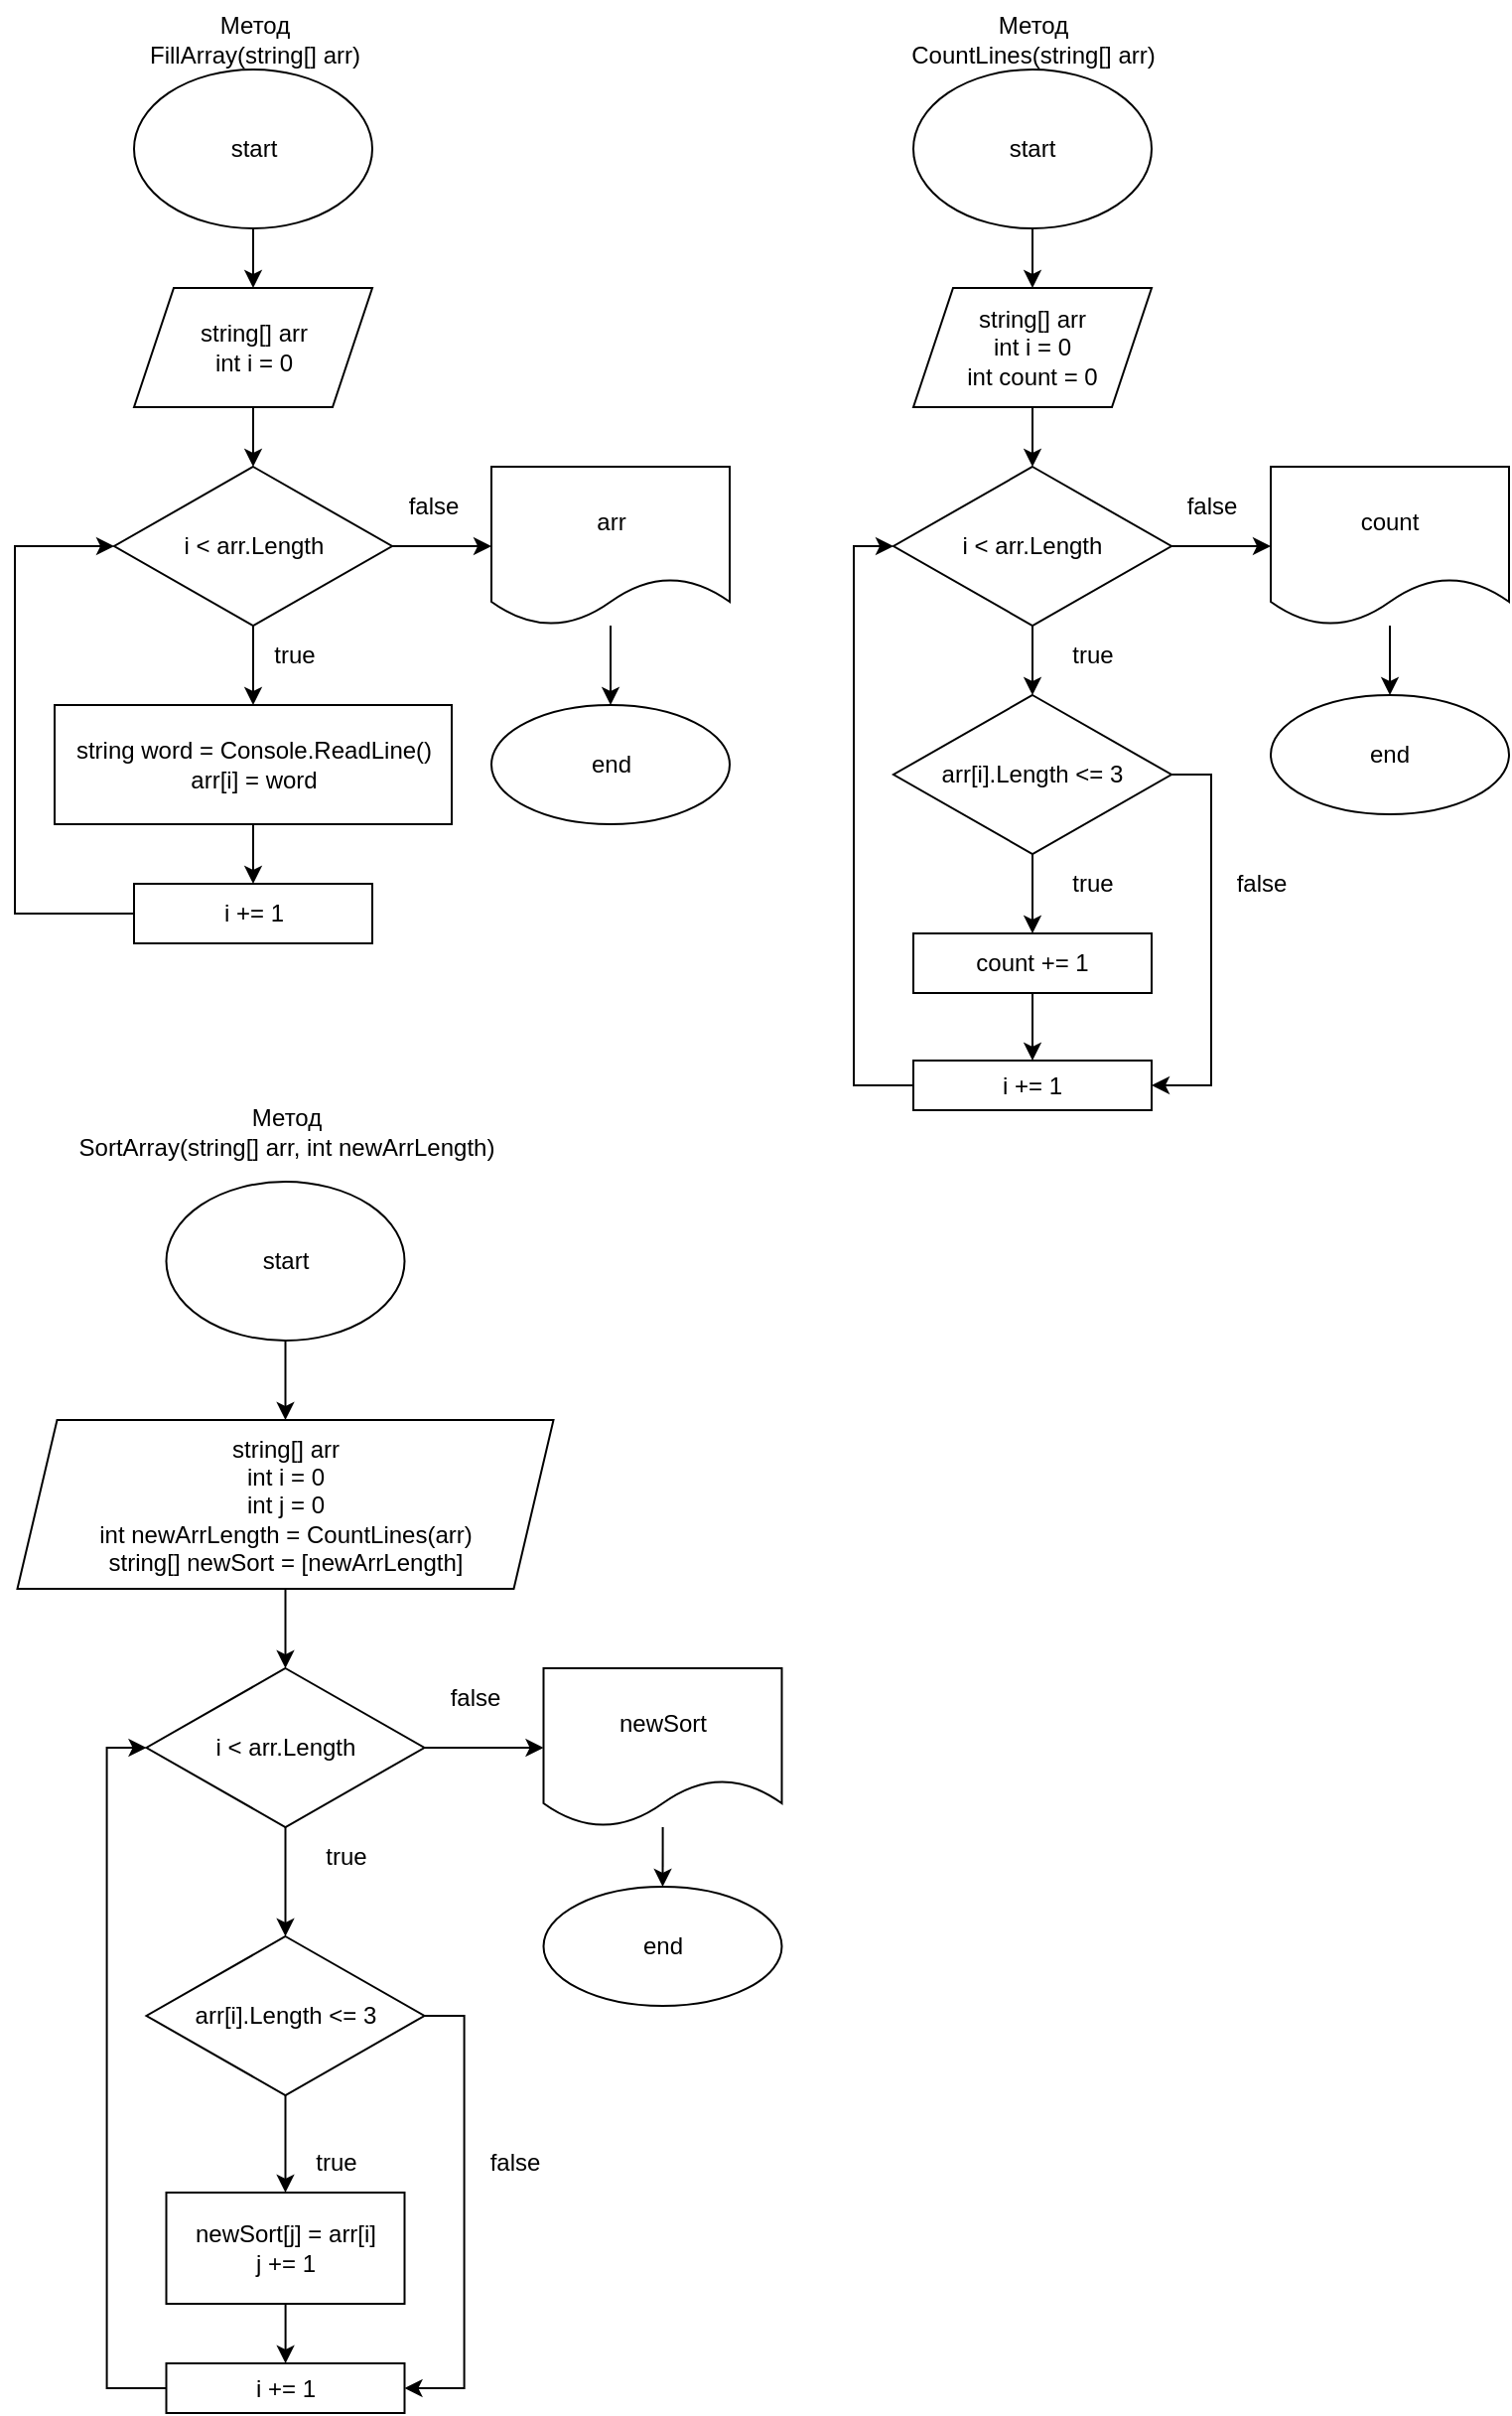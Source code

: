 <mxfile version="20.5.3" type="device"><diagram id="DnoziSZ5uYzfC9u1apX2" name="Страница 1"><mxGraphModel dx="1017" dy="953" grid="1" gridSize="10" guides="1" tooltips="1" connect="1" arrows="1" fold="1" page="1" pageScale="1" pageWidth="827" pageHeight="1169" math="0" shadow="0"><root><mxCell id="0"/><mxCell id="1" parent="0"/><mxCell id="ozWLZkA6AP1JJPaKQzki-16" value="" style="edgeStyle=orthogonalEdgeStyle;rounded=0;orthogonalLoop=1;jettySize=auto;html=1;" edge="1" parent="1" source="ozWLZkA6AP1JJPaKQzki-13" target="ozWLZkA6AP1JJPaKQzki-15"><mxGeometry relative="1" as="geometry"/></mxCell><mxCell id="ozWLZkA6AP1JJPaKQzki-13" value="start" style="ellipse;whiteSpace=wrap;html=1;strokeColor=#000000;fillColor=none;" vertex="1" parent="1"><mxGeometry x="67.5" y="50" width="120" height="80" as="geometry"/></mxCell><mxCell id="ozWLZkA6AP1JJPaKQzki-14" value="Метод&lt;br&gt;FillArray(&lt;span style=&quot;&quot;&gt;string[] arr&lt;/span&gt;)" style="text;html=1;align=center;verticalAlign=middle;resizable=0;points=[];autosize=1;strokeColor=none;fillColor=none;" vertex="1" parent="1"><mxGeometry x="62.5" y="15" width="130" height="40" as="geometry"/></mxCell><mxCell id="ozWLZkA6AP1JJPaKQzki-20" value="" style="edgeStyle=orthogonalEdgeStyle;rounded=0;orthogonalLoop=1;jettySize=auto;html=1;" edge="1" parent="1" source="ozWLZkA6AP1JJPaKQzki-15" target="ozWLZkA6AP1JJPaKQzki-19"><mxGeometry relative="1" as="geometry"/></mxCell><mxCell id="ozWLZkA6AP1JJPaKQzki-15" value="&lt;span style=&quot;&quot;&gt;string[] arr&lt;/span&gt;&lt;br&gt;int i = 0" style="shape=parallelogram;perimeter=parallelogramPerimeter;whiteSpace=wrap;html=1;fixedSize=1;fillColor=none;strokeColor=#000000;" vertex="1" parent="1"><mxGeometry x="67.5" y="160" width="120" height="60" as="geometry"/></mxCell><mxCell id="ozWLZkA6AP1JJPaKQzki-22" value="" style="edgeStyle=orthogonalEdgeStyle;rounded=0;orthogonalLoop=1;jettySize=auto;html=1;" edge="1" parent="1" source="ozWLZkA6AP1JJPaKQzki-19" target="ozWLZkA6AP1JJPaKQzki-21"><mxGeometry relative="1" as="geometry"/></mxCell><mxCell id="ozWLZkA6AP1JJPaKQzki-28" value="" style="edgeStyle=orthogonalEdgeStyle;rounded=0;orthogonalLoop=1;jettySize=auto;html=1;" edge="1" parent="1" source="ozWLZkA6AP1JJPaKQzki-19" target="ozWLZkA6AP1JJPaKQzki-27"><mxGeometry relative="1" as="geometry"/></mxCell><mxCell id="ozWLZkA6AP1JJPaKQzki-19" value="i &amp;lt; arr.Length" style="rhombus;whiteSpace=wrap;html=1;fillColor=none;strokeColor=#000000;" vertex="1" parent="1"><mxGeometry x="57.5" y="250" width="140" height="80" as="geometry"/></mxCell><mxCell id="ozWLZkA6AP1JJPaKQzki-24" style="edgeStyle=orthogonalEdgeStyle;rounded=0;orthogonalLoop=1;jettySize=auto;html=1;exitX=0;exitY=0.5;exitDx=0;exitDy=0;entryX=0;entryY=0.5;entryDx=0;entryDy=0;" edge="1" parent="1" source="ozWLZkA6AP1JJPaKQzki-86" target="ozWLZkA6AP1JJPaKQzki-19"><mxGeometry relative="1" as="geometry"><Array as="points"><mxPoint x="7.5" y="475"/><mxPoint x="7.5" y="290"/></Array></mxGeometry></mxCell><mxCell id="ozWLZkA6AP1JJPaKQzki-87" value="" style="edgeStyle=orthogonalEdgeStyle;rounded=0;orthogonalLoop=1;jettySize=auto;html=1;" edge="1" parent="1" source="ozWLZkA6AP1JJPaKQzki-21" target="ozWLZkA6AP1JJPaKQzki-86"><mxGeometry relative="1" as="geometry"/></mxCell><mxCell id="ozWLZkA6AP1JJPaKQzki-21" value="string word = Console.ReadLine()&lt;br&gt;arr[i] = word&lt;br&gt;" style="whiteSpace=wrap;html=1;fillColor=none;strokeColor=#000000;" vertex="1" parent="1"><mxGeometry x="27.5" y="370" width="200" height="60" as="geometry"/></mxCell><mxCell id="ozWLZkA6AP1JJPaKQzki-23" value="true" style="text;html=1;align=center;verticalAlign=middle;resizable=0;points=[];autosize=1;strokeColor=none;fillColor=none;" vertex="1" parent="1"><mxGeometry x="127.5" y="330" width="40" height="30" as="geometry"/></mxCell><mxCell id="ozWLZkA6AP1JJPaKQzki-47" value="" style="edgeStyle=orthogonalEdgeStyle;rounded=0;orthogonalLoop=1;jettySize=auto;html=1;" edge="1" parent="1" source="ozWLZkA6AP1JJPaKQzki-27" target="ozWLZkA6AP1JJPaKQzki-46"><mxGeometry relative="1" as="geometry"/></mxCell><mxCell id="ozWLZkA6AP1JJPaKQzki-27" value="&lt;span style=&quot;&quot;&gt;arr&lt;/span&gt;" style="shape=document;whiteSpace=wrap;html=1;boundedLbl=1;fillColor=none;strokeColor=#000000;" vertex="1" parent="1"><mxGeometry x="247.5" y="250" width="120" height="80" as="geometry"/></mxCell><mxCell id="ozWLZkA6AP1JJPaKQzki-29" value="false" style="text;html=1;align=center;verticalAlign=middle;resizable=0;points=[];autosize=1;strokeColor=none;fillColor=none;" vertex="1" parent="1"><mxGeometry x="192.5" y="255" width="50" height="30" as="geometry"/></mxCell><mxCell id="ozWLZkA6AP1JJPaKQzki-33" value="Метод&lt;br&gt;CountLines(string[] arr)" style="text;html=1;align=center;verticalAlign=middle;resizable=0;points=[];autosize=1;strokeColor=none;fillColor=none;" vertex="1" parent="1"><mxGeometry x="445" y="15" width="150" height="40" as="geometry"/></mxCell><mxCell id="ozWLZkA6AP1JJPaKQzki-34" value="" style="edgeStyle=orthogonalEdgeStyle;rounded=0;orthogonalLoop=1;jettySize=auto;html=1;" edge="1" parent="1" source="ozWLZkA6AP1JJPaKQzki-35" target="ozWLZkA6AP1JJPaKQzki-37"><mxGeometry relative="1" as="geometry"/></mxCell><mxCell id="ozWLZkA6AP1JJPaKQzki-35" value="start" style="ellipse;whiteSpace=wrap;html=1;strokeColor=#000000;fillColor=none;" vertex="1" parent="1"><mxGeometry x="460" y="50" width="120" height="80" as="geometry"/></mxCell><mxCell id="ozWLZkA6AP1JJPaKQzki-36" value="" style="edgeStyle=orthogonalEdgeStyle;rounded=0;orthogonalLoop=1;jettySize=auto;html=1;" edge="1" parent="1" source="ozWLZkA6AP1JJPaKQzki-37" target="ozWLZkA6AP1JJPaKQzki-40"><mxGeometry relative="1" as="geometry"/></mxCell><mxCell id="ozWLZkA6AP1JJPaKQzki-37" value="&lt;span style=&quot;&quot;&gt;string[] arr&lt;/span&gt;&lt;br&gt;int i = 0&lt;br&gt;int count = 0" style="shape=parallelogram;perimeter=parallelogramPerimeter;whiteSpace=wrap;html=1;fixedSize=1;fillColor=none;strokeColor=#000000;" vertex="1" parent="1"><mxGeometry x="460" y="160" width="120" height="60" as="geometry"/></mxCell><mxCell id="ozWLZkA6AP1JJPaKQzki-39" value="" style="edgeStyle=orthogonalEdgeStyle;rounded=0;orthogonalLoop=1;jettySize=auto;html=1;" edge="1" parent="1" source="ozWLZkA6AP1JJPaKQzki-40" target="ozWLZkA6AP1JJPaKQzki-44"><mxGeometry relative="1" as="geometry"/></mxCell><mxCell id="ozWLZkA6AP1JJPaKQzki-49" value="" style="edgeStyle=orthogonalEdgeStyle;rounded=0;orthogonalLoop=1;jettySize=auto;html=1;" edge="1" parent="1" source="ozWLZkA6AP1JJPaKQzki-40" target="ozWLZkA6AP1JJPaKQzki-48"><mxGeometry relative="1" as="geometry"/></mxCell><mxCell id="ozWLZkA6AP1JJPaKQzki-40" value="i &amp;lt; arr.Length" style="rhombus;whiteSpace=wrap;html=1;fillColor=none;strokeColor=#000000;" vertex="1" parent="1"><mxGeometry x="450" y="250" width="140" height="80" as="geometry"/></mxCell><mxCell id="ozWLZkA6AP1JJPaKQzki-43" value="true" style="text;html=1;align=center;verticalAlign=middle;resizable=0;points=[];autosize=1;strokeColor=none;fillColor=none;" vertex="1" parent="1"><mxGeometry x="530" y="330" width="40" height="30" as="geometry"/></mxCell><mxCell id="ozWLZkA6AP1JJPaKQzki-63" value="" style="edgeStyle=orthogonalEdgeStyle;rounded=0;orthogonalLoop=1;jettySize=auto;html=1;" edge="1" parent="1" source="ozWLZkA6AP1JJPaKQzki-44" target="ozWLZkA6AP1JJPaKQzki-62"><mxGeometry relative="1" as="geometry"/></mxCell><mxCell id="ozWLZkA6AP1JJPaKQzki-44" value="count" style="shape=document;whiteSpace=wrap;html=1;boundedLbl=1;fillColor=none;strokeColor=#000000;" vertex="1" parent="1"><mxGeometry x="640" y="250" width="120" height="80" as="geometry"/></mxCell><mxCell id="ozWLZkA6AP1JJPaKQzki-45" value="false" style="text;html=1;align=center;verticalAlign=middle;resizable=0;points=[];autosize=1;strokeColor=none;fillColor=none;" vertex="1" parent="1"><mxGeometry x="585" y="255" width="50" height="30" as="geometry"/></mxCell><mxCell id="ozWLZkA6AP1JJPaKQzki-46" value="end" style="ellipse;whiteSpace=wrap;html=1;fillColor=none;strokeColor=#000000;" vertex="1" parent="1"><mxGeometry x="247.5" y="370" width="120" height="60" as="geometry"/></mxCell><mxCell id="ozWLZkA6AP1JJPaKQzki-51" value="" style="edgeStyle=orthogonalEdgeStyle;rounded=0;orthogonalLoop=1;jettySize=auto;html=1;" edge="1" parent="1" source="ozWLZkA6AP1JJPaKQzki-48" target="ozWLZkA6AP1JJPaKQzki-50"><mxGeometry relative="1" as="geometry"/></mxCell><mxCell id="ozWLZkA6AP1JJPaKQzki-59" style="edgeStyle=orthogonalEdgeStyle;rounded=0;orthogonalLoop=1;jettySize=auto;html=1;exitX=1;exitY=0.5;exitDx=0;exitDy=0;entryX=1;entryY=0.5;entryDx=0;entryDy=0;" edge="1" parent="1" source="ozWLZkA6AP1JJPaKQzki-48" target="ozWLZkA6AP1JJPaKQzki-55"><mxGeometry relative="1" as="geometry"/></mxCell><mxCell id="ozWLZkA6AP1JJPaKQzki-48" value="arr[i].Length &amp;lt;= 3" style="rhombus;whiteSpace=wrap;html=1;fillColor=none;strokeColor=#000000;" vertex="1" parent="1"><mxGeometry x="450" y="365" width="140" height="80" as="geometry"/></mxCell><mxCell id="ozWLZkA6AP1JJPaKQzki-56" value="" style="edgeStyle=orthogonalEdgeStyle;rounded=0;orthogonalLoop=1;jettySize=auto;html=1;" edge="1" parent="1" source="ozWLZkA6AP1JJPaKQzki-50" target="ozWLZkA6AP1JJPaKQzki-55"><mxGeometry relative="1" as="geometry"/></mxCell><mxCell id="ozWLZkA6AP1JJPaKQzki-50" value="count += 1" style="whiteSpace=wrap;html=1;fillColor=none;strokeColor=#000000;" vertex="1" parent="1"><mxGeometry x="460" y="485" width="120" height="30" as="geometry"/></mxCell><mxCell id="ozWLZkA6AP1JJPaKQzki-52" value="true" style="text;html=1;align=center;verticalAlign=middle;resizable=0;points=[];autosize=1;strokeColor=none;fillColor=none;" vertex="1" parent="1"><mxGeometry x="530" y="445" width="40" height="30" as="geometry"/></mxCell><mxCell id="ozWLZkA6AP1JJPaKQzki-60" style="edgeStyle=orthogonalEdgeStyle;rounded=0;orthogonalLoop=1;jettySize=auto;html=1;entryX=0;entryY=0.5;entryDx=0;entryDy=0;exitX=0;exitY=0.5;exitDx=0;exitDy=0;" edge="1" parent="1" source="ozWLZkA6AP1JJPaKQzki-55" target="ozWLZkA6AP1JJPaKQzki-40"><mxGeometry relative="1" as="geometry"/></mxCell><mxCell id="ozWLZkA6AP1JJPaKQzki-55" value="i += 1" style="whiteSpace=wrap;html=1;fillColor=none;strokeColor=#000000;" vertex="1" parent="1"><mxGeometry x="460" y="549" width="120" height="25" as="geometry"/></mxCell><mxCell id="ozWLZkA6AP1JJPaKQzki-61" value="false" style="text;html=1;align=center;verticalAlign=middle;resizable=0;points=[];autosize=1;strokeColor=none;fillColor=none;" vertex="1" parent="1"><mxGeometry x="610" y="445" width="50" height="30" as="geometry"/></mxCell><mxCell id="ozWLZkA6AP1JJPaKQzki-62" value="end" style="ellipse;whiteSpace=wrap;html=1;fillColor=none;strokeColor=#000000;" vertex="1" parent="1"><mxGeometry x="640" y="365" width="120" height="60" as="geometry"/></mxCell><mxCell id="ozWLZkA6AP1JJPaKQzki-64" value="Метод&lt;br&gt;SortArray(string[] arr, int newArrLength)" style="text;html=1;align=center;verticalAlign=middle;resizable=0;points=[];autosize=1;strokeColor=none;fillColor=none;" vertex="1" parent="1"><mxGeometry x="28.75" y="565" width="230" height="40" as="geometry"/></mxCell><mxCell id="ozWLZkA6AP1JJPaKQzki-88" value="" style="edgeStyle=orthogonalEdgeStyle;rounded=0;orthogonalLoop=1;jettySize=auto;html=1;" edge="1" parent="1" source="ozWLZkA6AP1JJPaKQzki-66" target="ozWLZkA6AP1JJPaKQzki-68"><mxGeometry relative="1" as="geometry"/></mxCell><mxCell id="ozWLZkA6AP1JJPaKQzki-66" value="start" style="ellipse;whiteSpace=wrap;html=1;strokeColor=#000000;fillColor=none;" vertex="1" parent="1"><mxGeometry x="83.75" y="610" width="120" height="80" as="geometry"/></mxCell><mxCell id="ozWLZkA6AP1JJPaKQzki-89" value="" style="edgeStyle=orthogonalEdgeStyle;rounded=0;orthogonalLoop=1;jettySize=auto;html=1;" edge="1" parent="1" source="ozWLZkA6AP1JJPaKQzki-68" target="ozWLZkA6AP1JJPaKQzki-71"><mxGeometry relative="1" as="geometry"/></mxCell><mxCell id="ozWLZkA6AP1JJPaKQzki-68" value="&lt;span style=&quot;&quot;&gt;string[] arr&lt;/span&gt;&lt;br&gt;int i = 0&lt;br&gt;int j = 0&lt;br&gt;&lt;span style=&quot;&quot;&gt;int newArrLength =&amp;nbsp;&lt;/span&gt;&lt;span style=&quot;&quot;&gt;CountLines(arr)&lt;/span&gt;&lt;span style=&quot;&quot;&gt;&lt;br&gt;string[] newSort = [&lt;/span&gt;newArrLength&lt;span style=&quot;&quot;&gt;]&lt;br&gt;&lt;/span&gt;" style="shape=parallelogram;perimeter=parallelogramPerimeter;whiteSpace=wrap;html=1;fixedSize=1;fillColor=none;strokeColor=#000000;" vertex="1" parent="1"><mxGeometry x="8.75" y="730" width="270" height="85" as="geometry"/></mxCell><mxCell id="ozWLZkA6AP1JJPaKQzki-69" value="" style="edgeStyle=orthogonalEdgeStyle;rounded=0;orthogonalLoop=1;jettySize=auto;html=1;" edge="1" parent="1" source="ozWLZkA6AP1JJPaKQzki-71" target="ozWLZkA6AP1JJPaKQzki-74"><mxGeometry relative="1" as="geometry"/></mxCell><mxCell id="ozWLZkA6AP1JJPaKQzki-70" value="" style="edgeStyle=orthogonalEdgeStyle;rounded=0;orthogonalLoop=1;jettySize=auto;html=1;" edge="1" parent="1" source="ozWLZkA6AP1JJPaKQzki-71" target="ozWLZkA6AP1JJPaKQzki-78"><mxGeometry relative="1" as="geometry"/></mxCell><mxCell id="ozWLZkA6AP1JJPaKQzki-71" value="i &amp;lt; arr.Length" style="rhombus;whiteSpace=wrap;html=1;fillColor=none;strokeColor=#000000;" vertex="1" parent="1"><mxGeometry x="73.75" y="855" width="140" height="80" as="geometry"/></mxCell><mxCell id="ozWLZkA6AP1JJPaKQzki-72" value="true" style="text;html=1;align=center;verticalAlign=middle;resizable=0;points=[];autosize=1;strokeColor=none;fillColor=none;" vertex="1" parent="1"><mxGeometry x="153.75" y="935" width="40" height="30" as="geometry"/></mxCell><mxCell id="ozWLZkA6AP1JJPaKQzki-73" value="" style="edgeStyle=orthogonalEdgeStyle;rounded=0;orthogonalLoop=1;jettySize=auto;html=1;" edge="1" parent="1" source="ozWLZkA6AP1JJPaKQzki-74" target="ozWLZkA6AP1JJPaKQzki-85"><mxGeometry relative="1" as="geometry"/></mxCell><mxCell id="ozWLZkA6AP1JJPaKQzki-74" value="newSort" style="shape=document;whiteSpace=wrap;html=1;boundedLbl=1;fillColor=none;strokeColor=#000000;" vertex="1" parent="1"><mxGeometry x="273.75" y="855" width="120" height="80" as="geometry"/></mxCell><mxCell id="ozWLZkA6AP1JJPaKQzki-75" value="false" style="text;html=1;align=center;verticalAlign=middle;resizable=0;points=[];autosize=1;strokeColor=none;fillColor=none;" vertex="1" parent="1"><mxGeometry x="213.75" y="855" width="50" height="30" as="geometry"/></mxCell><mxCell id="ozWLZkA6AP1JJPaKQzki-76" value="" style="edgeStyle=orthogonalEdgeStyle;rounded=0;orthogonalLoop=1;jettySize=auto;html=1;" edge="1" parent="1" source="ozWLZkA6AP1JJPaKQzki-78" target="ozWLZkA6AP1JJPaKQzki-80"><mxGeometry relative="1" as="geometry"/></mxCell><mxCell id="ozWLZkA6AP1JJPaKQzki-77" style="edgeStyle=orthogonalEdgeStyle;rounded=0;orthogonalLoop=1;jettySize=auto;html=1;exitX=1;exitY=0.5;exitDx=0;exitDy=0;entryX=1;entryY=0.5;entryDx=0;entryDy=0;" edge="1" parent="1" source="ozWLZkA6AP1JJPaKQzki-78" target="ozWLZkA6AP1JJPaKQzki-83"><mxGeometry relative="1" as="geometry"/></mxCell><mxCell id="ozWLZkA6AP1JJPaKQzki-78" value="arr[i].Length &amp;lt;= 3" style="rhombus;whiteSpace=wrap;html=1;fillColor=none;strokeColor=#000000;" vertex="1" parent="1"><mxGeometry x="73.75" y="990" width="140" height="80" as="geometry"/></mxCell><mxCell id="ozWLZkA6AP1JJPaKQzki-79" value="" style="edgeStyle=orthogonalEdgeStyle;rounded=0;orthogonalLoop=1;jettySize=auto;html=1;" edge="1" parent="1" source="ozWLZkA6AP1JJPaKQzki-80" target="ozWLZkA6AP1JJPaKQzki-83"><mxGeometry relative="1" as="geometry"/></mxCell><mxCell id="ozWLZkA6AP1JJPaKQzki-80" value="newSort[j] = arr[i]&lt;br&gt;j += 1" style="whiteSpace=wrap;html=1;fillColor=none;strokeColor=#000000;" vertex="1" parent="1"><mxGeometry x="83.75" y="1119" width="120" height="56" as="geometry"/></mxCell><mxCell id="ozWLZkA6AP1JJPaKQzki-81" value="true" style="text;html=1;align=center;verticalAlign=middle;resizable=0;points=[];autosize=1;strokeColor=none;fillColor=none;" vertex="1" parent="1"><mxGeometry x="148.75" y="1089" width="40" height="30" as="geometry"/></mxCell><mxCell id="ozWLZkA6AP1JJPaKQzki-82" style="edgeStyle=orthogonalEdgeStyle;rounded=0;orthogonalLoop=1;jettySize=auto;html=1;entryX=0;entryY=0.5;entryDx=0;entryDy=0;exitX=0;exitY=0.5;exitDx=0;exitDy=0;" edge="1" parent="1" source="ozWLZkA6AP1JJPaKQzki-83" target="ozWLZkA6AP1JJPaKQzki-71"><mxGeometry relative="1" as="geometry"/></mxCell><mxCell id="ozWLZkA6AP1JJPaKQzki-83" value="i += 1" style="whiteSpace=wrap;html=1;fillColor=none;strokeColor=#000000;" vertex="1" parent="1"><mxGeometry x="83.75" y="1205" width="120" height="25" as="geometry"/></mxCell><mxCell id="ozWLZkA6AP1JJPaKQzki-84" value="false" style="text;html=1;align=center;verticalAlign=middle;resizable=0;points=[];autosize=1;strokeColor=none;fillColor=none;" vertex="1" parent="1"><mxGeometry x="233.75" y="1089" width="50" height="30" as="geometry"/></mxCell><mxCell id="ozWLZkA6AP1JJPaKQzki-85" value="end" style="ellipse;whiteSpace=wrap;html=1;fillColor=none;strokeColor=#000000;" vertex="1" parent="1"><mxGeometry x="273.75" y="965" width="120" height="60" as="geometry"/></mxCell><mxCell id="ozWLZkA6AP1JJPaKQzki-86" value="i += 1" style="whiteSpace=wrap;html=1;fillColor=none;strokeColor=#000000;" vertex="1" parent="1"><mxGeometry x="67.5" y="460" width="120" height="30" as="geometry"/></mxCell></root></mxGraphModel></diagram></mxfile>